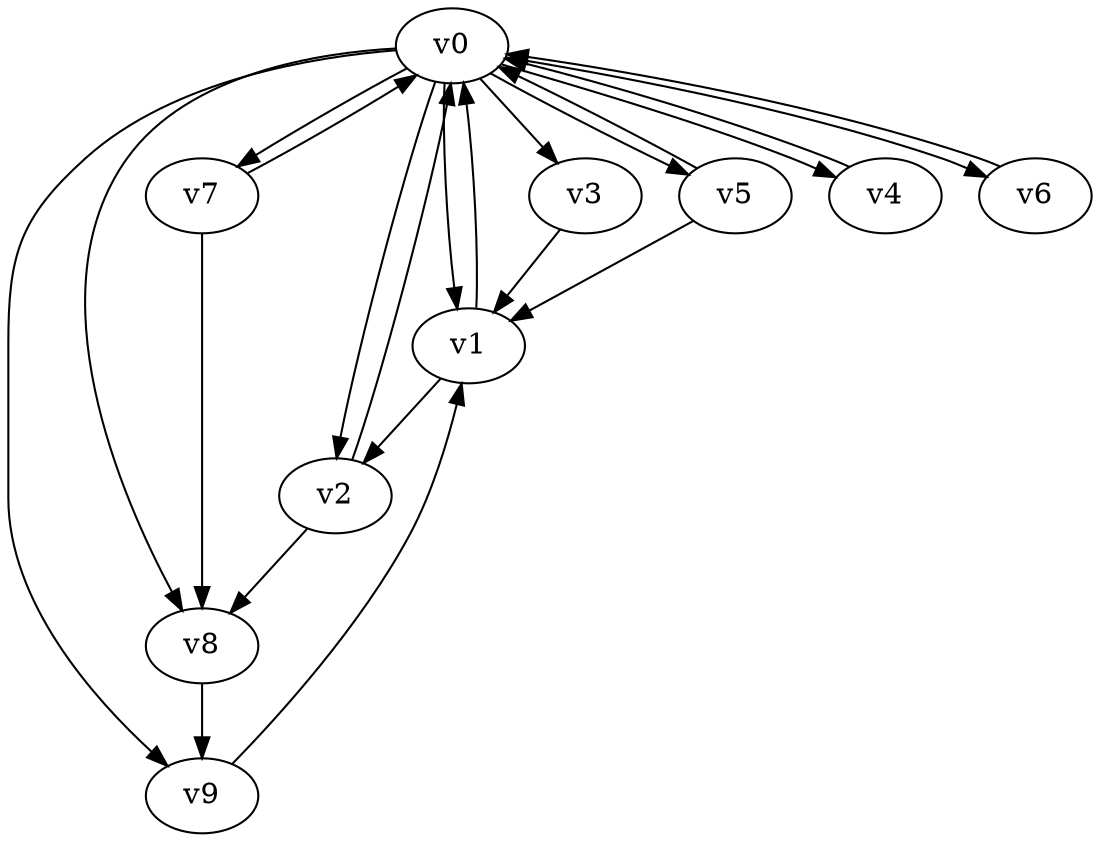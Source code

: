 digraph test004 {
    v0 [name="v0", player=0, priority=12];
    v1 [name="v1", player=1, priority=16];
    v2 [name="v2", player=0, priority=20];
    v3 [name="v3", player=0, priority=5];
    v4 [name="v4", player=0, priority=6];
    v5 [name="v5", player=0, priority=10];
    v6 [name="v6", player=1, priority=10];
    v7 [name="v7", player=0, priority=10];
    v8 [name="v8", player=0, priority=13];
    v9 [name="v9", player=1, priority=7];
    v4 -> v0;
    v5 -> v1;
    v0 -> v2;
    v8 -> v9;
    v0 -> v5;
    v1 -> v0;
    v0 -> v8;
    v2 -> v8;
    v5 -> v0;
    v9 -> v1;
    v0 -> v1;
    v0 -> v7;
    v1 -> v2;
    v0 -> v4;
    v7 -> v0;
    v0 -> v3;
    v2 -> v0;
    v0 -> v9;
    v0 -> v6;
    v6 -> v0;
    v7 -> v8;
    v3 -> v1;
}